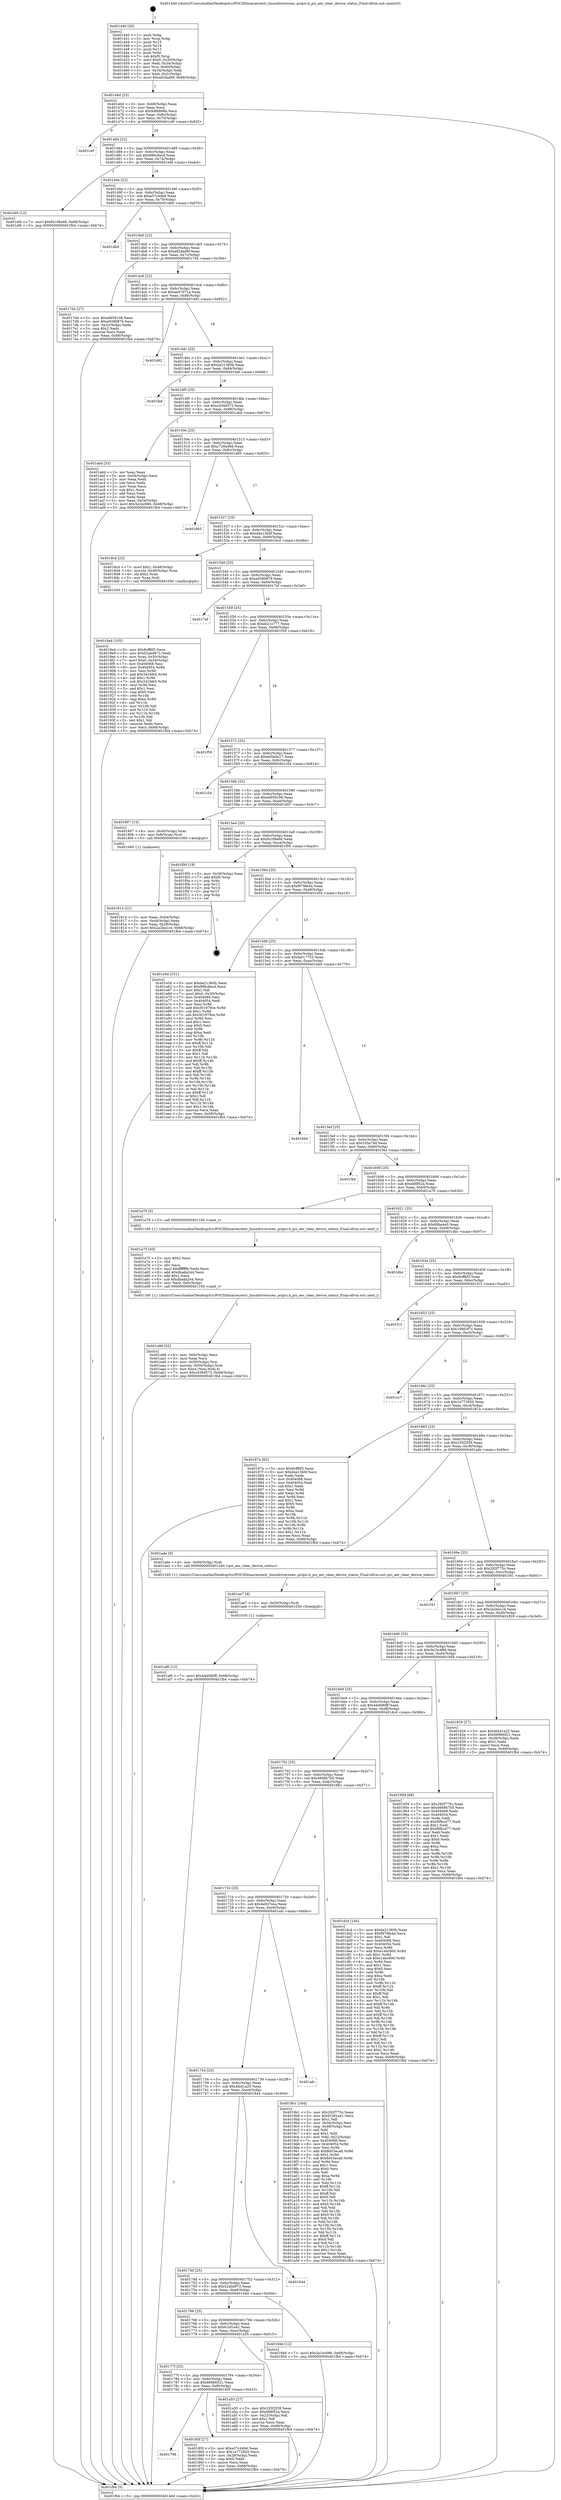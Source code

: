 digraph "0x401440" {
  label = "0x401440 (/mnt/c/Users/mathe/Desktop/tcc/POCII/binaries/extr_linuxdriversxen..pcipci.h_pci_aer_clear_device_status_Final-ollvm.out::main(0))"
  labelloc = "t"
  node[shape=record]

  Entry [label="",width=0.3,height=0.3,shape=circle,fillcolor=black,style=filled]
  "0x40146d" [label="{
     0x40146d [23]\l
     | [instrs]\l
     &nbsp;&nbsp;0x40146d \<+3\>: mov -0x68(%rbp),%eax\l
     &nbsp;&nbsp;0x401470 \<+2\>: mov %eax,%ecx\l
     &nbsp;&nbsp;0x401472 \<+6\>: sub $0x94f6806b,%ecx\l
     &nbsp;&nbsp;0x401478 \<+3\>: mov %eax,-0x6c(%rbp)\l
     &nbsp;&nbsp;0x40147b \<+3\>: mov %ecx,-0x70(%rbp)\l
     &nbsp;&nbsp;0x40147e \<+6\>: je 0000000000401c6f \<main+0x82f\>\l
  }"]
  "0x401c6f" [label="{
     0x401c6f\l
  }", style=dashed]
  "0x401484" [label="{
     0x401484 [22]\l
     | [instrs]\l
     &nbsp;&nbsp;0x401484 \<+5\>: jmp 0000000000401489 \<main+0x49\>\l
     &nbsp;&nbsp;0x401489 \<+3\>: mov -0x6c(%rbp),%eax\l
     &nbsp;&nbsp;0x40148c \<+5\>: sub $0x996c8ecd,%eax\l
     &nbsp;&nbsp;0x401491 \<+3\>: mov %eax,-0x74(%rbp)\l
     &nbsp;&nbsp;0x401494 \<+6\>: je 0000000000401ef4 \<main+0xab4\>\l
  }"]
  Exit [label="",width=0.3,height=0.3,shape=circle,fillcolor=black,style=filled,peripheries=2]
  "0x401ef4" [label="{
     0x401ef4 [12]\l
     | [instrs]\l
     &nbsp;&nbsp;0x401ef4 \<+7\>: movl $0xf4108e68,-0x68(%rbp)\l
     &nbsp;&nbsp;0x401efb \<+5\>: jmp 0000000000401fb4 \<main+0xb74\>\l
  }"]
  "0x40149a" [label="{
     0x40149a [22]\l
     | [instrs]\l
     &nbsp;&nbsp;0x40149a \<+5\>: jmp 000000000040149f \<main+0x5f\>\l
     &nbsp;&nbsp;0x40149f \<+3\>: mov -0x6c(%rbp),%eax\l
     &nbsp;&nbsp;0x4014a2 \<+5\>: sub $0xa57c44b6,%eax\l
     &nbsp;&nbsp;0x4014a7 \<+3\>: mov %eax,-0x78(%rbp)\l
     &nbsp;&nbsp;0x4014aa \<+6\>: je 0000000000401db0 \<main+0x970\>\l
  }"]
  "0x401af0" [label="{
     0x401af0 [12]\l
     | [instrs]\l
     &nbsp;&nbsp;0x401af0 \<+7\>: movl $0x44d080ff,-0x68(%rbp)\l
     &nbsp;&nbsp;0x401af7 \<+5\>: jmp 0000000000401fb4 \<main+0xb74\>\l
  }"]
  "0x401db0" [label="{
     0x401db0\l
  }", style=dashed]
  "0x4014b0" [label="{
     0x4014b0 [22]\l
     | [instrs]\l
     &nbsp;&nbsp;0x4014b0 \<+5\>: jmp 00000000004014b5 \<main+0x75\>\l
     &nbsp;&nbsp;0x4014b5 \<+3\>: mov -0x6c(%rbp),%eax\l
     &nbsp;&nbsp;0x4014b8 \<+5\>: sub $0xa82dad6f,%eax\l
     &nbsp;&nbsp;0x4014bd \<+3\>: mov %eax,-0x7c(%rbp)\l
     &nbsp;&nbsp;0x4014c0 \<+6\>: je 00000000004017d4 \<main+0x394\>\l
  }"]
  "0x401ae7" [label="{
     0x401ae7 [9]\l
     | [instrs]\l
     &nbsp;&nbsp;0x401ae7 \<+4\>: mov -0x50(%rbp),%rdi\l
     &nbsp;&nbsp;0x401aeb \<+5\>: call 0000000000401030 \<free@plt\>\l
     | [calls]\l
     &nbsp;&nbsp;0x401030 \{1\} (unknown)\l
  }"]
  "0x4017d4" [label="{
     0x4017d4 [27]\l
     | [instrs]\l
     &nbsp;&nbsp;0x4017d4 \<+5\>: mov $0xefd59108,%eax\l
     &nbsp;&nbsp;0x4017d9 \<+5\>: mov $0xe0390879,%ecx\l
     &nbsp;&nbsp;0x4017de \<+3\>: mov -0x2c(%rbp),%edx\l
     &nbsp;&nbsp;0x4017e1 \<+3\>: cmp $0x2,%edx\l
     &nbsp;&nbsp;0x4017e4 \<+3\>: cmovne %ecx,%eax\l
     &nbsp;&nbsp;0x4017e7 \<+3\>: mov %eax,-0x68(%rbp)\l
     &nbsp;&nbsp;0x4017ea \<+5\>: jmp 0000000000401fb4 \<main+0xb74\>\l
  }"]
  "0x4014c6" [label="{
     0x4014c6 [22]\l
     | [instrs]\l
     &nbsp;&nbsp;0x4014c6 \<+5\>: jmp 00000000004014cb \<main+0x8b\>\l
     &nbsp;&nbsp;0x4014cb \<+3\>: mov -0x6c(%rbp),%eax\l
     &nbsp;&nbsp;0x4014ce \<+5\>: sub $0xae47d71a,%eax\l
     &nbsp;&nbsp;0x4014d3 \<+3\>: mov %eax,-0x80(%rbp)\l
     &nbsp;&nbsp;0x4014d6 \<+6\>: je 0000000000401d92 \<main+0x952\>\l
  }"]
  "0x401fb4" [label="{
     0x401fb4 [5]\l
     | [instrs]\l
     &nbsp;&nbsp;0x401fb4 \<+5\>: jmp 000000000040146d \<main+0x2d\>\l
  }"]
  "0x401440" [label="{
     0x401440 [45]\l
     | [instrs]\l
     &nbsp;&nbsp;0x401440 \<+1\>: push %rbp\l
     &nbsp;&nbsp;0x401441 \<+3\>: mov %rsp,%rbp\l
     &nbsp;&nbsp;0x401444 \<+2\>: push %r15\l
     &nbsp;&nbsp;0x401446 \<+2\>: push %r14\l
     &nbsp;&nbsp;0x401448 \<+2\>: push %r12\l
     &nbsp;&nbsp;0x40144a \<+1\>: push %rbx\l
     &nbsp;&nbsp;0x40144b \<+7\>: sub $0xf0,%rsp\l
     &nbsp;&nbsp;0x401452 \<+7\>: movl $0x0,-0x30(%rbp)\l
     &nbsp;&nbsp;0x401459 \<+3\>: mov %edi,-0x34(%rbp)\l
     &nbsp;&nbsp;0x40145c \<+4\>: mov %rsi,-0x40(%rbp)\l
     &nbsp;&nbsp;0x401460 \<+3\>: mov -0x34(%rbp),%edi\l
     &nbsp;&nbsp;0x401463 \<+3\>: mov %edi,-0x2c(%rbp)\l
     &nbsp;&nbsp;0x401466 \<+7\>: movl $0xa82dad6f,-0x68(%rbp)\l
  }"]
  "0x401a9d" [label="{
     0x401a9d [32]\l
     | [instrs]\l
     &nbsp;&nbsp;0x401a9d \<+6\>: mov -0xfc(%rbp),%ecx\l
     &nbsp;&nbsp;0x401aa3 \<+3\>: imul %eax,%ecx\l
     &nbsp;&nbsp;0x401aa6 \<+4\>: mov -0x50(%rbp),%rsi\l
     &nbsp;&nbsp;0x401aaa \<+4\>: movslq -0x54(%rbp),%rdi\l
     &nbsp;&nbsp;0x401aae \<+3\>: mov %ecx,(%rsi,%rdi,4)\l
     &nbsp;&nbsp;0x401ab1 \<+7\>: movl $0xc439d573,-0x68(%rbp)\l
     &nbsp;&nbsp;0x401ab8 \<+5\>: jmp 0000000000401fb4 \<main+0xb74\>\l
  }"]
  "0x401d92" [label="{
     0x401d92\l
  }", style=dashed]
  "0x4014dc" [label="{
     0x4014dc [25]\l
     | [instrs]\l
     &nbsp;&nbsp;0x4014dc \<+5\>: jmp 00000000004014e1 \<main+0xa1\>\l
     &nbsp;&nbsp;0x4014e1 \<+3\>: mov -0x6c(%rbp),%eax\l
     &nbsp;&nbsp;0x4014e4 \<+5\>: sub $0xbe21360b,%eax\l
     &nbsp;&nbsp;0x4014e9 \<+6\>: mov %eax,-0x84(%rbp)\l
     &nbsp;&nbsp;0x4014ef \<+6\>: je 0000000000401fa6 \<main+0xb66\>\l
  }"]
  "0x401a75" [label="{
     0x401a75 [40]\l
     | [instrs]\l
     &nbsp;&nbsp;0x401a75 \<+5\>: mov $0x2,%ecx\l
     &nbsp;&nbsp;0x401a7a \<+1\>: cltd\l
     &nbsp;&nbsp;0x401a7b \<+2\>: idiv %ecx\l
     &nbsp;&nbsp;0x401a7d \<+6\>: imul $0xfffffffe,%edx,%ecx\l
     &nbsp;&nbsp;0x401a83 \<+6\>: add $0xdbada244,%ecx\l
     &nbsp;&nbsp;0x401a89 \<+3\>: add $0x1,%ecx\l
     &nbsp;&nbsp;0x401a8c \<+6\>: sub $0xdbada244,%ecx\l
     &nbsp;&nbsp;0x401a92 \<+6\>: mov %ecx,-0xfc(%rbp)\l
     &nbsp;&nbsp;0x401a98 \<+5\>: call 0000000000401160 \<next_i\>\l
     | [calls]\l
     &nbsp;&nbsp;0x401160 \{1\} (/mnt/c/Users/mathe/Desktop/tcc/POCII/binaries/extr_linuxdriversxen..pcipci.h_pci_aer_clear_device_status_Final-ollvm.out::next_i)\l
  }"]
  "0x401fa6" [label="{
     0x401fa6\l
  }", style=dashed]
  "0x4014f5" [label="{
     0x4014f5 [25]\l
     | [instrs]\l
     &nbsp;&nbsp;0x4014f5 \<+5\>: jmp 00000000004014fa \<main+0xba\>\l
     &nbsp;&nbsp;0x4014fa \<+3\>: mov -0x6c(%rbp),%eax\l
     &nbsp;&nbsp;0x4014fd \<+5\>: sub $0xc439d573,%eax\l
     &nbsp;&nbsp;0x401502 \<+6\>: mov %eax,-0x88(%rbp)\l
     &nbsp;&nbsp;0x401508 \<+6\>: je 0000000000401abd \<main+0x67d\>\l
  }"]
  "0x4018e4" [label="{
     0x4018e4 [105]\l
     | [instrs]\l
     &nbsp;&nbsp;0x4018e4 \<+5\>: mov $0x8cff6f3,%ecx\l
     &nbsp;&nbsp;0x4018e9 \<+5\>: mov $0x52abd972,%edx\l
     &nbsp;&nbsp;0x4018ee \<+4\>: mov %rax,-0x50(%rbp)\l
     &nbsp;&nbsp;0x4018f2 \<+7\>: movl $0x0,-0x54(%rbp)\l
     &nbsp;&nbsp;0x4018f9 \<+7\>: mov 0x404068,%esi\l
     &nbsp;&nbsp;0x401900 \<+8\>: mov 0x404054,%r8d\l
     &nbsp;&nbsp;0x401908 \<+3\>: mov %esi,%r9d\l
     &nbsp;&nbsp;0x40190b \<+7\>: add $0x3424fe5,%r9d\l
     &nbsp;&nbsp;0x401912 \<+4\>: sub $0x1,%r9d\l
     &nbsp;&nbsp;0x401916 \<+7\>: sub $0x3424fe5,%r9d\l
     &nbsp;&nbsp;0x40191d \<+4\>: imul %r9d,%esi\l
     &nbsp;&nbsp;0x401921 \<+3\>: and $0x1,%esi\l
     &nbsp;&nbsp;0x401924 \<+3\>: cmp $0x0,%esi\l
     &nbsp;&nbsp;0x401927 \<+4\>: sete %r10b\l
     &nbsp;&nbsp;0x40192b \<+4\>: cmp $0xa,%r8d\l
     &nbsp;&nbsp;0x40192f \<+4\>: setl %r11b\l
     &nbsp;&nbsp;0x401933 \<+3\>: mov %r10b,%bl\l
     &nbsp;&nbsp;0x401936 \<+3\>: and %r11b,%bl\l
     &nbsp;&nbsp;0x401939 \<+3\>: xor %r11b,%r10b\l
     &nbsp;&nbsp;0x40193c \<+3\>: or %r10b,%bl\l
     &nbsp;&nbsp;0x40193f \<+3\>: test $0x1,%bl\l
     &nbsp;&nbsp;0x401942 \<+3\>: cmovne %edx,%ecx\l
     &nbsp;&nbsp;0x401945 \<+3\>: mov %ecx,-0x68(%rbp)\l
     &nbsp;&nbsp;0x401948 \<+5\>: jmp 0000000000401fb4 \<main+0xb74\>\l
  }"]
  "0x401abd" [label="{
     0x401abd [33]\l
     | [instrs]\l
     &nbsp;&nbsp;0x401abd \<+2\>: xor %eax,%eax\l
     &nbsp;&nbsp;0x401abf \<+3\>: mov -0x54(%rbp),%ecx\l
     &nbsp;&nbsp;0x401ac2 \<+2\>: mov %eax,%edx\l
     &nbsp;&nbsp;0x401ac4 \<+2\>: sub %ecx,%edx\l
     &nbsp;&nbsp;0x401ac6 \<+2\>: mov %eax,%ecx\l
     &nbsp;&nbsp;0x401ac8 \<+3\>: sub $0x1,%ecx\l
     &nbsp;&nbsp;0x401acb \<+2\>: add %ecx,%edx\l
     &nbsp;&nbsp;0x401acd \<+2\>: sub %edx,%eax\l
     &nbsp;&nbsp;0x401acf \<+3\>: mov %eax,-0x54(%rbp)\l
     &nbsp;&nbsp;0x401ad2 \<+7\>: movl $0x3a1bc686,-0x68(%rbp)\l
     &nbsp;&nbsp;0x401ad9 \<+5\>: jmp 0000000000401fb4 \<main+0xb74\>\l
  }"]
  "0x40150e" [label="{
     0x40150e [25]\l
     | [instrs]\l
     &nbsp;&nbsp;0x40150e \<+5\>: jmp 0000000000401513 \<main+0xd3\>\l
     &nbsp;&nbsp;0x401513 \<+3\>: mov -0x6c(%rbp),%eax\l
     &nbsp;&nbsp;0x401516 \<+5\>: sub $0xc726e46d,%eax\l
     &nbsp;&nbsp;0x40151b \<+6\>: mov %eax,-0x8c(%rbp)\l
     &nbsp;&nbsp;0x401521 \<+6\>: je 0000000000401d65 \<main+0x925\>\l
  }"]
  "0x401798" [label="{
     0x401798\l
  }", style=dashed]
  "0x401d65" [label="{
     0x401d65\l
  }", style=dashed]
  "0x401527" [label="{
     0x401527 [25]\l
     | [instrs]\l
     &nbsp;&nbsp;0x401527 \<+5\>: jmp 000000000040152c \<main+0xec\>\l
     &nbsp;&nbsp;0x40152c \<+3\>: mov -0x6c(%rbp),%eax\l
     &nbsp;&nbsp;0x40152f \<+5\>: sub $0xd4a13b0f,%eax\l
     &nbsp;&nbsp;0x401534 \<+6\>: mov %eax,-0x90(%rbp)\l
     &nbsp;&nbsp;0x40153a \<+6\>: je 00000000004018cd \<main+0x48d\>\l
  }"]
  "0x40185f" [label="{
     0x40185f [27]\l
     | [instrs]\l
     &nbsp;&nbsp;0x40185f \<+5\>: mov $0xa57c44b6,%eax\l
     &nbsp;&nbsp;0x401864 \<+5\>: mov $0x1e772820,%ecx\l
     &nbsp;&nbsp;0x401869 \<+3\>: mov -0x28(%rbp),%edx\l
     &nbsp;&nbsp;0x40186c \<+3\>: cmp $0x0,%edx\l
     &nbsp;&nbsp;0x40186f \<+3\>: cmove %ecx,%eax\l
     &nbsp;&nbsp;0x401872 \<+3\>: mov %eax,-0x68(%rbp)\l
     &nbsp;&nbsp;0x401875 \<+5\>: jmp 0000000000401fb4 \<main+0xb74\>\l
  }"]
  "0x4018cd" [label="{
     0x4018cd [23]\l
     | [instrs]\l
     &nbsp;&nbsp;0x4018cd \<+7\>: movl $0x1,-0x48(%rbp)\l
     &nbsp;&nbsp;0x4018d4 \<+4\>: movslq -0x48(%rbp),%rax\l
     &nbsp;&nbsp;0x4018d8 \<+4\>: shl $0x2,%rax\l
     &nbsp;&nbsp;0x4018dc \<+3\>: mov %rax,%rdi\l
     &nbsp;&nbsp;0x4018df \<+5\>: call 0000000000401050 \<malloc@plt\>\l
     | [calls]\l
     &nbsp;&nbsp;0x401050 \{1\} (unknown)\l
  }"]
  "0x401540" [label="{
     0x401540 [25]\l
     | [instrs]\l
     &nbsp;&nbsp;0x401540 \<+5\>: jmp 0000000000401545 \<main+0x105\>\l
     &nbsp;&nbsp;0x401545 \<+3\>: mov -0x6c(%rbp),%eax\l
     &nbsp;&nbsp;0x401548 \<+5\>: sub $0xe0390879,%eax\l
     &nbsp;&nbsp;0x40154d \<+6\>: mov %eax,-0x94(%rbp)\l
     &nbsp;&nbsp;0x401553 \<+6\>: je 00000000004017ef \<main+0x3af\>\l
  }"]
  "0x40177f" [label="{
     0x40177f [25]\l
     | [instrs]\l
     &nbsp;&nbsp;0x40177f \<+5\>: jmp 0000000000401784 \<main+0x344\>\l
     &nbsp;&nbsp;0x401784 \<+3\>: mov -0x6c(%rbp),%eax\l
     &nbsp;&nbsp;0x401787 \<+5\>: sub $0x66966021,%eax\l
     &nbsp;&nbsp;0x40178c \<+6\>: mov %eax,-0xf0(%rbp)\l
     &nbsp;&nbsp;0x401792 \<+6\>: je 000000000040185f \<main+0x41f\>\l
  }"]
  "0x4017ef" [label="{
     0x4017ef\l
  }", style=dashed]
  "0x401559" [label="{
     0x401559 [25]\l
     | [instrs]\l
     &nbsp;&nbsp;0x401559 \<+5\>: jmp 000000000040155e \<main+0x11e\>\l
     &nbsp;&nbsp;0x40155e \<+3\>: mov -0x6c(%rbp),%eax\l
     &nbsp;&nbsp;0x401561 \<+5\>: sub $0xeb21c777,%eax\l
     &nbsp;&nbsp;0x401566 \<+6\>: mov %eax,-0x98(%rbp)\l
     &nbsp;&nbsp;0x40156c \<+6\>: je 0000000000401f59 \<main+0xb19\>\l
  }"]
  "0x401a55" [label="{
     0x401a55 [27]\l
     | [instrs]\l
     &nbsp;&nbsp;0x401a55 \<+5\>: mov $0x235f2f39,%eax\l
     &nbsp;&nbsp;0x401a5a \<+5\>: mov $0x488f52a,%ecx\l
     &nbsp;&nbsp;0x401a5f \<+3\>: mov -0x22(%rbp),%dl\l
     &nbsp;&nbsp;0x401a62 \<+3\>: test $0x1,%dl\l
     &nbsp;&nbsp;0x401a65 \<+3\>: cmovne %ecx,%eax\l
     &nbsp;&nbsp;0x401a68 \<+3\>: mov %eax,-0x68(%rbp)\l
     &nbsp;&nbsp;0x401a6b \<+5\>: jmp 0000000000401fb4 \<main+0xb74\>\l
  }"]
  "0x401f59" [label="{
     0x401f59\l
  }", style=dashed]
  "0x401572" [label="{
     0x401572 [25]\l
     | [instrs]\l
     &nbsp;&nbsp;0x401572 \<+5\>: jmp 0000000000401577 \<main+0x137\>\l
     &nbsp;&nbsp;0x401577 \<+3\>: mov -0x6c(%rbp),%eax\l
     &nbsp;&nbsp;0x40157a \<+5\>: sub $0xeb5b9a17,%eax\l
     &nbsp;&nbsp;0x40157f \<+6\>: mov %eax,-0x9c(%rbp)\l
     &nbsp;&nbsp;0x401585 \<+6\>: je 0000000000401c54 \<main+0x814\>\l
  }"]
  "0x401766" [label="{
     0x401766 [25]\l
     | [instrs]\l
     &nbsp;&nbsp;0x401766 \<+5\>: jmp 000000000040176b \<main+0x32b\>\l
     &nbsp;&nbsp;0x40176b \<+3\>: mov -0x6c(%rbp),%eax\l
     &nbsp;&nbsp;0x40176e \<+5\>: sub $0x61bf1a41,%eax\l
     &nbsp;&nbsp;0x401773 \<+6\>: mov %eax,-0xec(%rbp)\l
     &nbsp;&nbsp;0x401779 \<+6\>: je 0000000000401a55 \<main+0x615\>\l
  }"]
  "0x401c54" [label="{
     0x401c54\l
  }", style=dashed]
  "0x40158b" [label="{
     0x40158b [25]\l
     | [instrs]\l
     &nbsp;&nbsp;0x40158b \<+5\>: jmp 0000000000401590 \<main+0x150\>\l
     &nbsp;&nbsp;0x401590 \<+3\>: mov -0x6c(%rbp),%eax\l
     &nbsp;&nbsp;0x401593 \<+5\>: sub $0xefd59108,%eax\l
     &nbsp;&nbsp;0x401598 \<+6\>: mov %eax,-0xa0(%rbp)\l
     &nbsp;&nbsp;0x40159e \<+6\>: je 0000000000401807 \<main+0x3c7\>\l
  }"]
  "0x40194d" [label="{
     0x40194d [12]\l
     | [instrs]\l
     &nbsp;&nbsp;0x40194d \<+7\>: movl $0x3a1bc686,-0x68(%rbp)\l
     &nbsp;&nbsp;0x401954 \<+5\>: jmp 0000000000401fb4 \<main+0xb74\>\l
  }"]
  "0x401807" [label="{
     0x401807 [13]\l
     | [instrs]\l
     &nbsp;&nbsp;0x401807 \<+4\>: mov -0x40(%rbp),%rax\l
     &nbsp;&nbsp;0x40180b \<+4\>: mov 0x8(%rax),%rdi\l
     &nbsp;&nbsp;0x40180f \<+5\>: call 0000000000401060 \<atoi@plt\>\l
     | [calls]\l
     &nbsp;&nbsp;0x401060 \{1\} (unknown)\l
  }"]
  "0x4015a4" [label="{
     0x4015a4 [25]\l
     | [instrs]\l
     &nbsp;&nbsp;0x4015a4 \<+5\>: jmp 00000000004015a9 \<main+0x169\>\l
     &nbsp;&nbsp;0x4015a9 \<+3\>: mov -0x6c(%rbp),%eax\l
     &nbsp;&nbsp;0x4015ac \<+5\>: sub $0xf4108e68,%eax\l
     &nbsp;&nbsp;0x4015b1 \<+6\>: mov %eax,-0xa4(%rbp)\l
     &nbsp;&nbsp;0x4015b7 \<+6\>: je 0000000000401f00 \<main+0xac0\>\l
  }"]
  "0x401814" [label="{
     0x401814 [21]\l
     | [instrs]\l
     &nbsp;&nbsp;0x401814 \<+3\>: mov %eax,-0x44(%rbp)\l
     &nbsp;&nbsp;0x401817 \<+3\>: mov -0x44(%rbp),%eax\l
     &nbsp;&nbsp;0x40181a \<+3\>: mov %eax,-0x28(%rbp)\l
     &nbsp;&nbsp;0x40181d \<+7\>: movl $0x2a2ba1c4,-0x68(%rbp)\l
     &nbsp;&nbsp;0x401824 \<+5\>: jmp 0000000000401fb4 \<main+0xb74\>\l
  }"]
  "0x40174d" [label="{
     0x40174d [25]\l
     | [instrs]\l
     &nbsp;&nbsp;0x40174d \<+5\>: jmp 0000000000401752 \<main+0x312\>\l
     &nbsp;&nbsp;0x401752 \<+3\>: mov -0x6c(%rbp),%eax\l
     &nbsp;&nbsp;0x401755 \<+5\>: sub $0x52abd972,%eax\l
     &nbsp;&nbsp;0x40175a \<+6\>: mov %eax,-0xe8(%rbp)\l
     &nbsp;&nbsp;0x401760 \<+6\>: je 000000000040194d \<main+0x50d\>\l
  }"]
  "0x401f00" [label="{
     0x401f00 [19]\l
     | [instrs]\l
     &nbsp;&nbsp;0x401f00 \<+3\>: mov -0x30(%rbp),%eax\l
     &nbsp;&nbsp;0x401f03 \<+7\>: add $0xf0,%rsp\l
     &nbsp;&nbsp;0x401f0a \<+1\>: pop %rbx\l
     &nbsp;&nbsp;0x401f0b \<+2\>: pop %r12\l
     &nbsp;&nbsp;0x401f0d \<+2\>: pop %r14\l
     &nbsp;&nbsp;0x401f0f \<+2\>: pop %r15\l
     &nbsp;&nbsp;0x401f11 \<+1\>: pop %rbp\l
     &nbsp;&nbsp;0x401f12 \<+1\>: ret\l
  }"]
  "0x4015bd" [label="{
     0x4015bd [25]\l
     | [instrs]\l
     &nbsp;&nbsp;0x4015bd \<+5\>: jmp 00000000004015c2 \<main+0x182\>\l
     &nbsp;&nbsp;0x4015c2 \<+3\>: mov -0x6c(%rbp),%eax\l
     &nbsp;&nbsp;0x4015c5 \<+5\>: sub $0xf978fe4d,%eax\l
     &nbsp;&nbsp;0x4015ca \<+6\>: mov %eax,-0xa8(%rbp)\l
     &nbsp;&nbsp;0x4015d0 \<+6\>: je 0000000000401e5d \<main+0xa1d\>\l
  }"]
  "0x401844" [label="{
     0x401844\l
  }", style=dashed]
  "0x401e5d" [label="{
     0x401e5d [151]\l
     | [instrs]\l
     &nbsp;&nbsp;0x401e5d \<+5\>: mov $0xbe21360b,%eax\l
     &nbsp;&nbsp;0x401e62 \<+5\>: mov $0x996c8ecd,%ecx\l
     &nbsp;&nbsp;0x401e67 \<+2\>: mov $0x1,%dl\l
     &nbsp;&nbsp;0x401e69 \<+7\>: movl $0x0,-0x30(%rbp)\l
     &nbsp;&nbsp;0x401e70 \<+7\>: mov 0x404068,%esi\l
     &nbsp;&nbsp;0x401e77 \<+7\>: mov 0x404054,%edi\l
     &nbsp;&nbsp;0x401e7e \<+3\>: mov %esi,%r8d\l
     &nbsp;&nbsp;0x401e81 \<+7\>: add $0x301979ce,%r8d\l
     &nbsp;&nbsp;0x401e88 \<+4\>: sub $0x1,%r8d\l
     &nbsp;&nbsp;0x401e8c \<+7\>: sub $0x301979ce,%r8d\l
     &nbsp;&nbsp;0x401e93 \<+4\>: imul %r8d,%esi\l
     &nbsp;&nbsp;0x401e97 \<+3\>: and $0x1,%esi\l
     &nbsp;&nbsp;0x401e9a \<+3\>: cmp $0x0,%esi\l
     &nbsp;&nbsp;0x401e9d \<+4\>: sete %r9b\l
     &nbsp;&nbsp;0x401ea1 \<+3\>: cmp $0xa,%edi\l
     &nbsp;&nbsp;0x401ea4 \<+4\>: setl %r10b\l
     &nbsp;&nbsp;0x401ea8 \<+3\>: mov %r9b,%r11b\l
     &nbsp;&nbsp;0x401eab \<+4\>: xor $0xff,%r11b\l
     &nbsp;&nbsp;0x401eaf \<+3\>: mov %r10b,%bl\l
     &nbsp;&nbsp;0x401eb2 \<+3\>: xor $0xff,%bl\l
     &nbsp;&nbsp;0x401eb5 \<+3\>: xor $0x1,%dl\l
     &nbsp;&nbsp;0x401eb8 \<+3\>: mov %r11b,%r14b\l
     &nbsp;&nbsp;0x401ebb \<+4\>: and $0xff,%r14b\l
     &nbsp;&nbsp;0x401ebf \<+3\>: and %dl,%r9b\l
     &nbsp;&nbsp;0x401ec2 \<+3\>: mov %bl,%r15b\l
     &nbsp;&nbsp;0x401ec5 \<+4\>: and $0xff,%r15b\l
     &nbsp;&nbsp;0x401ec9 \<+3\>: and %dl,%r10b\l
     &nbsp;&nbsp;0x401ecc \<+3\>: or %r9b,%r14b\l
     &nbsp;&nbsp;0x401ecf \<+3\>: or %r10b,%r15b\l
     &nbsp;&nbsp;0x401ed2 \<+3\>: xor %r15b,%r14b\l
     &nbsp;&nbsp;0x401ed5 \<+3\>: or %bl,%r11b\l
     &nbsp;&nbsp;0x401ed8 \<+4\>: xor $0xff,%r11b\l
     &nbsp;&nbsp;0x401edc \<+3\>: or $0x1,%dl\l
     &nbsp;&nbsp;0x401edf \<+3\>: and %dl,%r11b\l
     &nbsp;&nbsp;0x401ee2 \<+3\>: or %r11b,%r14b\l
     &nbsp;&nbsp;0x401ee5 \<+4\>: test $0x1,%r14b\l
     &nbsp;&nbsp;0x401ee9 \<+3\>: cmovne %ecx,%eax\l
     &nbsp;&nbsp;0x401eec \<+3\>: mov %eax,-0x68(%rbp)\l
     &nbsp;&nbsp;0x401eef \<+5\>: jmp 0000000000401fb4 \<main+0xb74\>\l
  }"]
  "0x4015d6" [label="{
     0x4015d6 [25]\l
     | [instrs]\l
     &nbsp;&nbsp;0x4015d6 \<+5\>: jmp 00000000004015db \<main+0x19b\>\l
     &nbsp;&nbsp;0x4015db \<+3\>: mov -0x6c(%rbp),%eax\l
     &nbsp;&nbsp;0x4015de \<+5\>: sub $0xfa017753,%eax\l
     &nbsp;&nbsp;0x4015e3 \<+6\>: mov %eax,-0xac(%rbp)\l
     &nbsp;&nbsp;0x4015e9 \<+6\>: je 0000000000401bb0 \<main+0x770\>\l
  }"]
  "0x401734" [label="{
     0x401734 [25]\l
     | [instrs]\l
     &nbsp;&nbsp;0x401734 \<+5\>: jmp 0000000000401739 \<main+0x2f9\>\l
     &nbsp;&nbsp;0x401739 \<+3\>: mov -0x6c(%rbp),%eax\l
     &nbsp;&nbsp;0x40173c \<+5\>: sub $0x4fa41a25,%eax\l
     &nbsp;&nbsp;0x401741 \<+6\>: mov %eax,-0xe4(%rbp)\l
     &nbsp;&nbsp;0x401747 \<+6\>: je 0000000000401844 \<main+0x404\>\l
  }"]
  "0x401bb0" [label="{
     0x401bb0\l
  }", style=dashed]
  "0x4015ef" [label="{
     0x4015ef [25]\l
     | [instrs]\l
     &nbsp;&nbsp;0x4015ef \<+5\>: jmp 00000000004015f4 \<main+0x1b4\>\l
     &nbsp;&nbsp;0x4015f4 \<+3\>: mov -0x6c(%rbp),%eax\l
     &nbsp;&nbsp;0x4015f7 \<+5\>: sub $0x335a79d,%eax\l
     &nbsp;&nbsp;0x4015fc \<+6\>: mov %eax,-0xb0(%rbp)\l
     &nbsp;&nbsp;0x401602 \<+6\>: je 0000000000401f4d \<main+0xb0d\>\l
  }"]
  "0x401afc" [label="{
     0x401afc\l
  }", style=dashed]
  "0x401f4d" [label="{
     0x401f4d\l
  }", style=dashed]
  "0x401608" [label="{
     0x401608 [25]\l
     | [instrs]\l
     &nbsp;&nbsp;0x401608 \<+5\>: jmp 000000000040160d \<main+0x1cd\>\l
     &nbsp;&nbsp;0x40160d \<+3\>: mov -0x6c(%rbp),%eax\l
     &nbsp;&nbsp;0x401610 \<+5\>: sub $0x488f52a,%eax\l
     &nbsp;&nbsp;0x401615 \<+6\>: mov %eax,-0xb4(%rbp)\l
     &nbsp;&nbsp;0x40161b \<+6\>: je 0000000000401a70 \<main+0x630\>\l
  }"]
  "0x40171b" [label="{
     0x40171b [25]\l
     | [instrs]\l
     &nbsp;&nbsp;0x40171b \<+5\>: jmp 0000000000401720 \<main+0x2e0\>\l
     &nbsp;&nbsp;0x401720 \<+3\>: mov -0x6c(%rbp),%eax\l
     &nbsp;&nbsp;0x401723 \<+5\>: sub $0x4e937eca,%eax\l
     &nbsp;&nbsp;0x401728 \<+6\>: mov %eax,-0xe0(%rbp)\l
     &nbsp;&nbsp;0x40172e \<+6\>: je 0000000000401afc \<main+0x6bc\>\l
  }"]
  "0x401a70" [label="{
     0x401a70 [5]\l
     | [instrs]\l
     &nbsp;&nbsp;0x401a70 \<+5\>: call 0000000000401160 \<next_i\>\l
     | [calls]\l
     &nbsp;&nbsp;0x401160 \{1\} (/mnt/c/Users/mathe/Desktop/tcc/POCII/binaries/extr_linuxdriversxen..pcipci.h_pci_aer_clear_device_status_Final-ollvm.out::next_i)\l
  }"]
  "0x401621" [label="{
     0x401621 [25]\l
     | [instrs]\l
     &nbsp;&nbsp;0x401621 \<+5\>: jmp 0000000000401626 \<main+0x1e6\>\l
     &nbsp;&nbsp;0x401626 \<+3\>: mov -0x6c(%rbp),%eax\l
     &nbsp;&nbsp;0x401629 \<+5\>: sub $0x69ba4e0,%eax\l
     &nbsp;&nbsp;0x40162e \<+6\>: mov %eax,-0xb8(%rbp)\l
     &nbsp;&nbsp;0x401634 \<+6\>: je 0000000000401dbc \<main+0x97c\>\l
  }"]
  "0x4019b1" [label="{
     0x4019b1 [164]\l
     | [instrs]\l
     &nbsp;&nbsp;0x4019b1 \<+5\>: mov $0x292f775c,%eax\l
     &nbsp;&nbsp;0x4019b6 \<+5\>: mov $0x61bf1a41,%ecx\l
     &nbsp;&nbsp;0x4019bb \<+2\>: mov $0x1,%dl\l
     &nbsp;&nbsp;0x4019bd \<+3\>: mov -0x54(%rbp),%esi\l
     &nbsp;&nbsp;0x4019c0 \<+3\>: cmp -0x48(%rbp),%esi\l
     &nbsp;&nbsp;0x4019c3 \<+4\>: setl %dil\l
     &nbsp;&nbsp;0x4019c7 \<+4\>: and $0x1,%dil\l
     &nbsp;&nbsp;0x4019cb \<+4\>: mov %dil,-0x22(%rbp)\l
     &nbsp;&nbsp;0x4019cf \<+7\>: mov 0x404068,%esi\l
     &nbsp;&nbsp;0x4019d6 \<+8\>: mov 0x404054,%r8d\l
     &nbsp;&nbsp;0x4019de \<+3\>: mov %esi,%r9d\l
     &nbsp;&nbsp;0x4019e1 \<+7\>: add $0x8d53eca6,%r9d\l
     &nbsp;&nbsp;0x4019e8 \<+4\>: sub $0x1,%r9d\l
     &nbsp;&nbsp;0x4019ec \<+7\>: sub $0x8d53eca6,%r9d\l
     &nbsp;&nbsp;0x4019f3 \<+4\>: imul %r9d,%esi\l
     &nbsp;&nbsp;0x4019f7 \<+3\>: and $0x1,%esi\l
     &nbsp;&nbsp;0x4019fa \<+3\>: cmp $0x0,%esi\l
     &nbsp;&nbsp;0x4019fd \<+4\>: sete %dil\l
     &nbsp;&nbsp;0x401a01 \<+4\>: cmp $0xa,%r8d\l
     &nbsp;&nbsp;0x401a05 \<+4\>: setl %r10b\l
     &nbsp;&nbsp;0x401a09 \<+3\>: mov %dil,%r11b\l
     &nbsp;&nbsp;0x401a0c \<+4\>: xor $0xff,%r11b\l
     &nbsp;&nbsp;0x401a10 \<+3\>: mov %r10b,%bl\l
     &nbsp;&nbsp;0x401a13 \<+3\>: xor $0xff,%bl\l
     &nbsp;&nbsp;0x401a16 \<+3\>: xor $0x0,%dl\l
     &nbsp;&nbsp;0x401a19 \<+3\>: mov %r11b,%r14b\l
     &nbsp;&nbsp;0x401a1c \<+4\>: and $0x0,%r14b\l
     &nbsp;&nbsp;0x401a20 \<+3\>: and %dl,%dil\l
     &nbsp;&nbsp;0x401a23 \<+3\>: mov %bl,%r15b\l
     &nbsp;&nbsp;0x401a26 \<+4\>: and $0x0,%r15b\l
     &nbsp;&nbsp;0x401a2a \<+3\>: and %dl,%r10b\l
     &nbsp;&nbsp;0x401a2d \<+3\>: or %dil,%r14b\l
     &nbsp;&nbsp;0x401a30 \<+3\>: or %r10b,%r15b\l
     &nbsp;&nbsp;0x401a33 \<+3\>: xor %r15b,%r14b\l
     &nbsp;&nbsp;0x401a36 \<+3\>: or %bl,%r11b\l
     &nbsp;&nbsp;0x401a39 \<+4\>: xor $0xff,%r11b\l
     &nbsp;&nbsp;0x401a3d \<+3\>: or $0x0,%dl\l
     &nbsp;&nbsp;0x401a40 \<+3\>: and %dl,%r11b\l
     &nbsp;&nbsp;0x401a43 \<+3\>: or %r11b,%r14b\l
     &nbsp;&nbsp;0x401a46 \<+4\>: test $0x1,%r14b\l
     &nbsp;&nbsp;0x401a4a \<+3\>: cmovne %ecx,%eax\l
     &nbsp;&nbsp;0x401a4d \<+3\>: mov %eax,-0x68(%rbp)\l
     &nbsp;&nbsp;0x401a50 \<+5\>: jmp 0000000000401fb4 \<main+0xb74\>\l
  }"]
  "0x401dbc" [label="{
     0x401dbc\l
  }", style=dashed]
  "0x40163a" [label="{
     0x40163a [25]\l
     | [instrs]\l
     &nbsp;&nbsp;0x40163a \<+5\>: jmp 000000000040163f \<main+0x1ff\>\l
     &nbsp;&nbsp;0x40163f \<+3\>: mov -0x6c(%rbp),%eax\l
     &nbsp;&nbsp;0x401642 \<+5\>: sub $0x8cff6f3,%eax\l
     &nbsp;&nbsp;0x401647 \<+6\>: mov %eax,-0xbc(%rbp)\l
     &nbsp;&nbsp;0x40164d \<+6\>: je 0000000000401f13 \<main+0xad3\>\l
  }"]
  "0x401702" [label="{
     0x401702 [25]\l
     | [instrs]\l
     &nbsp;&nbsp;0x401702 \<+5\>: jmp 0000000000401707 \<main+0x2c7\>\l
     &nbsp;&nbsp;0x401707 \<+3\>: mov -0x6c(%rbp),%eax\l
     &nbsp;&nbsp;0x40170a \<+5\>: sub $0x4668b7b5,%eax\l
     &nbsp;&nbsp;0x40170f \<+6\>: mov %eax,-0xdc(%rbp)\l
     &nbsp;&nbsp;0x401715 \<+6\>: je 00000000004019b1 \<main+0x571\>\l
  }"]
  "0x401f13" [label="{
     0x401f13\l
  }", style=dashed]
  "0x401653" [label="{
     0x401653 [25]\l
     | [instrs]\l
     &nbsp;&nbsp;0x401653 \<+5\>: jmp 0000000000401658 \<main+0x218\>\l
     &nbsp;&nbsp;0x401658 \<+3\>: mov -0x6c(%rbp),%eax\l
     &nbsp;&nbsp;0x40165b \<+5\>: sub $0x19d03f7c,%eax\l
     &nbsp;&nbsp;0x401660 \<+6\>: mov %eax,-0xc0(%rbp)\l
     &nbsp;&nbsp;0x401666 \<+6\>: je 0000000000401cc7 \<main+0x887\>\l
  }"]
  "0x401dcd" [label="{
     0x401dcd [144]\l
     | [instrs]\l
     &nbsp;&nbsp;0x401dcd \<+5\>: mov $0xbe21360b,%eax\l
     &nbsp;&nbsp;0x401dd2 \<+5\>: mov $0xf978fe4d,%ecx\l
     &nbsp;&nbsp;0x401dd7 \<+2\>: mov $0x1,%dl\l
     &nbsp;&nbsp;0x401dd9 \<+7\>: mov 0x404068,%esi\l
     &nbsp;&nbsp;0x401de0 \<+7\>: mov 0x404054,%edi\l
     &nbsp;&nbsp;0x401de7 \<+3\>: mov %esi,%r8d\l
     &nbsp;&nbsp;0x401dea \<+7\>: add $0xe1ebc800,%r8d\l
     &nbsp;&nbsp;0x401df1 \<+4\>: sub $0x1,%r8d\l
     &nbsp;&nbsp;0x401df5 \<+7\>: sub $0xe1ebc800,%r8d\l
     &nbsp;&nbsp;0x401dfc \<+4\>: imul %r8d,%esi\l
     &nbsp;&nbsp;0x401e00 \<+3\>: and $0x1,%esi\l
     &nbsp;&nbsp;0x401e03 \<+3\>: cmp $0x0,%esi\l
     &nbsp;&nbsp;0x401e06 \<+4\>: sete %r9b\l
     &nbsp;&nbsp;0x401e0a \<+3\>: cmp $0xa,%edi\l
     &nbsp;&nbsp;0x401e0d \<+4\>: setl %r10b\l
     &nbsp;&nbsp;0x401e11 \<+3\>: mov %r9b,%r11b\l
     &nbsp;&nbsp;0x401e14 \<+4\>: xor $0xff,%r11b\l
     &nbsp;&nbsp;0x401e18 \<+3\>: mov %r10b,%bl\l
     &nbsp;&nbsp;0x401e1b \<+3\>: xor $0xff,%bl\l
     &nbsp;&nbsp;0x401e1e \<+3\>: xor $0x1,%dl\l
     &nbsp;&nbsp;0x401e21 \<+3\>: mov %r11b,%r14b\l
     &nbsp;&nbsp;0x401e24 \<+4\>: and $0xff,%r14b\l
     &nbsp;&nbsp;0x401e28 \<+3\>: and %dl,%r9b\l
     &nbsp;&nbsp;0x401e2b \<+3\>: mov %bl,%r15b\l
     &nbsp;&nbsp;0x401e2e \<+4\>: and $0xff,%r15b\l
     &nbsp;&nbsp;0x401e32 \<+3\>: and %dl,%r10b\l
     &nbsp;&nbsp;0x401e35 \<+3\>: or %r9b,%r14b\l
     &nbsp;&nbsp;0x401e38 \<+3\>: or %r10b,%r15b\l
     &nbsp;&nbsp;0x401e3b \<+3\>: xor %r15b,%r14b\l
     &nbsp;&nbsp;0x401e3e \<+3\>: or %bl,%r11b\l
     &nbsp;&nbsp;0x401e41 \<+4\>: xor $0xff,%r11b\l
     &nbsp;&nbsp;0x401e45 \<+3\>: or $0x1,%dl\l
     &nbsp;&nbsp;0x401e48 \<+3\>: and %dl,%r11b\l
     &nbsp;&nbsp;0x401e4b \<+3\>: or %r11b,%r14b\l
     &nbsp;&nbsp;0x401e4e \<+4\>: test $0x1,%r14b\l
     &nbsp;&nbsp;0x401e52 \<+3\>: cmovne %ecx,%eax\l
     &nbsp;&nbsp;0x401e55 \<+3\>: mov %eax,-0x68(%rbp)\l
     &nbsp;&nbsp;0x401e58 \<+5\>: jmp 0000000000401fb4 \<main+0xb74\>\l
  }"]
  "0x401cc7" [label="{
     0x401cc7\l
  }", style=dashed]
  "0x40166c" [label="{
     0x40166c [25]\l
     | [instrs]\l
     &nbsp;&nbsp;0x40166c \<+5\>: jmp 0000000000401671 \<main+0x231\>\l
     &nbsp;&nbsp;0x401671 \<+3\>: mov -0x6c(%rbp),%eax\l
     &nbsp;&nbsp;0x401674 \<+5\>: sub $0x1e772820,%eax\l
     &nbsp;&nbsp;0x401679 \<+6\>: mov %eax,-0xc4(%rbp)\l
     &nbsp;&nbsp;0x40167f \<+6\>: je 000000000040187a \<main+0x43a\>\l
  }"]
  "0x4016e9" [label="{
     0x4016e9 [25]\l
     | [instrs]\l
     &nbsp;&nbsp;0x4016e9 \<+5\>: jmp 00000000004016ee \<main+0x2ae\>\l
     &nbsp;&nbsp;0x4016ee \<+3\>: mov -0x6c(%rbp),%eax\l
     &nbsp;&nbsp;0x4016f1 \<+5\>: sub $0x44d080ff,%eax\l
     &nbsp;&nbsp;0x4016f6 \<+6\>: mov %eax,-0xd8(%rbp)\l
     &nbsp;&nbsp;0x4016fc \<+6\>: je 0000000000401dcd \<main+0x98d\>\l
  }"]
  "0x40187a" [label="{
     0x40187a [83]\l
     | [instrs]\l
     &nbsp;&nbsp;0x40187a \<+5\>: mov $0x8cff6f3,%eax\l
     &nbsp;&nbsp;0x40187f \<+5\>: mov $0xd4a13b0f,%ecx\l
     &nbsp;&nbsp;0x401884 \<+2\>: xor %edx,%edx\l
     &nbsp;&nbsp;0x401886 \<+7\>: mov 0x404068,%esi\l
     &nbsp;&nbsp;0x40188d \<+7\>: mov 0x404054,%edi\l
     &nbsp;&nbsp;0x401894 \<+3\>: sub $0x1,%edx\l
     &nbsp;&nbsp;0x401897 \<+3\>: mov %esi,%r8d\l
     &nbsp;&nbsp;0x40189a \<+3\>: add %edx,%r8d\l
     &nbsp;&nbsp;0x40189d \<+4\>: imul %r8d,%esi\l
     &nbsp;&nbsp;0x4018a1 \<+3\>: and $0x1,%esi\l
     &nbsp;&nbsp;0x4018a4 \<+3\>: cmp $0x0,%esi\l
     &nbsp;&nbsp;0x4018a7 \<+4\>: sete %r9b\l
     &nbsp;&nbsp;0x4018ab \<+3\>: cmp $0xa,%edi\l
     &nbsp;&nbsp;0x4018ae \<+4\>: setl %r10b\l
     &nbsp;&nbsp;0x4018b2 \<+3\>: mov %r9b,%r11b\l
     &nbsp;&nbsp;0x4018b5 \<+3\>: and %r10b,%r11b\l
     &nbsp;&nbsp;0x4018b8 \<+3\>: xor %r10b,%r9b\l
     &nbsp;&nbsp;0x4018bb \<+3\>: or %r9b,%r11b\l
     &nbsp;&nbsp;0x4018be \<+4\>: test $0x1,%r11b\l
     &nbsp;&nbsp;0x4018c2 \<+3\>: cmovne %ecx,%eax\l
     &nbsp;&nbsp;0x4018c5 \<+3\>: mov %eax,-0x68(%rbp)\l
     &nbsp;&nbsp;0x4018c8 \<+5\>: jmp 0000000000401fb4 \<main+0xb74\>\l
  }"]
  "0x401685" [label="{
     0x401685 [25]\l
     | [instrs]\l
     &nbsp;&nbsp;0x401685 \<+5\>: jmp 000000000040168a \<main+0x24a\>\l
     &nbsp;&nbsp;0x40168a \<+3\>: mov -0x6c(%rbp),%eax\l
     &nbsp;&nbsp;0x40168d \<+5\>: sub $0x235f2f39,%eax\l
     &nbsp;&nbsp;0x401692 \<+6\>: mov %eax,-0xc8(%rbp)\l
     &nbsp;&nbsp;0x401698 \<+6\>: je 0000000000401ade \<main+0x69e\>\l
  }"]
  "0x401959" [label="{
     0x401959 [88]\l
     | [instrs]\l
     &nbsp;&nbsp;0x401959 \<+5\>: mov $0x292f775c,%eax\l
     &nbsp;&nbsp;0x40195e \<+5\>: mov $0x4668b7b5,%ecx\l
     &nbsp;&nbsp;0x401963 \<+7\>: mov 0x404068,%edx\l
     &nbsp;&nbsp;0x40196a \<+7\>: mov 0x404054,%esi\l
     &nbsp;&nbsp;0x401971 \<+2\>: mov %edx,%edi\l
     &nbsp;&nbsp;0x401973 \<+6\>: sub $0xf0fbcd77,%edi\l
     &nbsp;&nbsp;0x401979 \<+3\>: sub $0x1,%edi\l
     &nbsp;&nbsp;0x40197c \<+6\>: add $0xf0fbcd77,%edi\l
     &nbsp;&nbsp;0x401982 \<+3\>: imul %edi,%edx\l
     &nbsp;&nbsp;0x401985 \<+3\>: and $0x1,%edx\l
     &nbsp;&nbsp;0x401988 \<+3\>: cmp $0x0,%edx\l
     &nbsp;&nbsp;0x40198b \<+4\>: sete %r8b\l
     &nbsp;&nbsp;0x40198f \<+3\>: cmp $0xa,%esi\l
     &nbsp;&nbsp;0x401992 \<+4\>: setl %r9b\l
     &nbsp;&nbsp;0x401996 \<+3\>: mov %r8b,%r10b\l
     &nbsp;&nbsp;0x401999 \<+3\>: and %r9b,%r10b\l
     &nbsp;&nbsp;0x40199c \<+3\>: xor %r9b,%r8b\l
     &nbsp;&nbsp;0x40199f \<+3\>: or %r8b,%r10b\l
     &nbsp;&nbsp;0x4019a2 \<+4\>: test $0x1,%r10b\l
     &nbsp;&nbsp;0x4019a6 \<+3\>: cmovne %ecx,%eax\l
     &nbsp;&nbsp;0x4019a9 \<+3\>: mov %eax,-0x68(%rbp)\l
     &nbsp;&nbsp;0x4019ac \<+5\>: jmp 0000000000401fb4 \<main+0xb74\>\l
  }"]
  "0x401ade" [label="{
     0x401ade [9]\l
     | [instrs]\l
     &nbsp;&nbsp;0x401ade \<+4\>: mov -0x50(%rbp),%rdi\l
     &nbsp;&nbsp;0x401ae2 \<+5\>: call 0000000000401240 \<pci_aer_clear_device_status\>\l
     | [calls]\l
     &nbsp;&nbsp;0x401240 \{1\} (/mnt/c/Users/mathe/Desktop/tcc/POCII/binaries/extr_linuxdriversxen..pcipci.h_pci_aer_clear_device_status_Final-ollvm.out::pci_aer_clear_device_status)\l
  }"]
  "0x40169e" [label="{
     0x40169e [25]\l
     | [instrs]\l
     &nbsp;&nbsp;0x40169e \<+5\>: jmp 00000000004016a3 \<main+0x263\>\l
     &nbsp;&nbsp;0x4016a3 \<+3\>: mov -0x6c(%rbp),%eax\l
     &nbsp;&nbsp;0x4016a6 \<+5\>: sub $0x292f775c,%eax\l
     &nbsp;&nbsp;0x4016ab \<+6\>: mov %eax,-0xcc(%rbp)\l
     &nbsp;&nbsp;0x4016b1 \<+6\>: je 0000000000401f41 \<main+0xb01\>\l
  }"]
  "0x4016d0" [label="{
     0x4016d0 [25]\l
     | [instrs]\l
     &nbsp;&nbsp;0x4016d0 \<+5\>: jmp 00000000004016d5 \<main+0x295\>\l
     &nbsp;&nbsp;0x4016d5 \<+3\>: mov -0x6c(%rbp),%eax\l
     &nbsp;&nbsp;0x4016d8 \<+5\>: sub $0x3a1bc686,%eax\l
     &nbsp;&nbsp;0x4016dd \<+6\>: mov %eax,-0xd4(%rbp)\l
     &nbsp;&nbsp;0x4016e3 \<+6\>: je 0000000000401959 \<main+0x519\>\l
  }"]
  "0x401f41" [label="{
     0x401f41\l
  }", style=dashed]
  "0x4016b7" [label="{
     0x4016b7 [25]\l
     | [instrs]\l
     &nbsp;&nbsp;0x4016b7 \<+5\>: jmp 00000000004016bc \<main+0x27c\>\l
     &nbsp;&nbsp;0x4016bc \<+3\>: mov -0x6c(%rbp),%eax\l
     &nbsp;&nbsp;0x4016bf \<+5\>: sub $0x2a2ba1c4,%eax\l
     &nbsp;&nbsp;0x4016c4 \<+6\>: mov %eax,-0xd0(%rbp)\l
     &nbsp;&nbsp;0x4016ca \<+6\>: je 0000000000401829 \<main+0x3e9\>\l
  }"]
  "0x401829" [label="{
     0x401829 [27]\l
     | [instrs]\l
     &nbsp;&nbsp;0x401829 \<+5\>: mov $0x4fa41a25,%eax\l
     &nbsp;&nbsp;0x40182e \<+5\>: mov $0x66966021,%ecx\l
     &nbsp;&nbsp;0x401833 \<+3\>: mov -0x28(%rbp),%edx\l
     &nbsp;&nbsp;0x401836 \<+3\>: cmp $0x1,%edx\l
     &nbsp;&nbsp;0x401839 \<+3\>: cmovl %ecx,%eax\l
     &nbsp;&nbsp;0x40183c \<+3\>: mov %eax,-0x68(%rbp)\l
     &nbsp;&nbsp;0x40183f \<+5\>: jmp 0000000000401fb4 \<main+0xb74\>\l
  }"]
  Entry -> "0x401440" [label=" 1"]
  "0x40146d" -> "0x401c6f" [label=" 0"]
  "0x40146d" -> "0x401484" [label=" 20"]
  "0x401f00" -> Exit [label=" 1"]
  "0x401484" -> "0x401ef4" [label=" 1"]
  "0x401484" -> "0x40149a" [label=" 19"]
  "0x401ef4" -> "0x401fb4" [label=" 1"]
  "0x40149a" -> "0x401db0" [label=" 0"]
  "0x40149a" -> "0x4014b0" [label=" 19"]
  "0x401e5d" -> "0x401fb4" [label=" 1"]
  "0x4014b0" -> "0x4017d4" [label=" 1"]
  "0x4014b0" -> "0x4014c6" [label=" 18"]
  "0x4017d4" -> "0x401fb4" [label=" 1"]
  "0x401440" -> "0x40146d" [label=" 1"]
  "0x401fb4" -> "0x40146d" [label=" 19"]
  "0x401dcd" -> "0x401fb4" [label=" 1"]
  "0x4014c6" -> "0x401d92" [label=" 0"]
  "0x4014c6" -> "0x4014dc" [label=" 18"]
  "0x401af0" -> "0x401fb4" [label=" 1"]
  "0x4014dc" -> "0x401fa6" [label=" 0"]
  "0x4014dc" -> "0x4014f5" [label=" 18"]
  "0x401ae7" -> "0x401af0" [label=" 1"]
  "0x4014f5" -> "0x401abd" [label=" 1"]
  "0x4014f5" -> "0x40150e" [label=" 17"]
  "0x401ade" -> "0x401ae7" [label=" 1"]
  "0x40150e" -> "0x401d65" [label=" 0"]
  "0x40150e" -> "0x401527" [label=" 17"]
  "0x401abd" -> "0x401fb4" [label=" 1"]
  "0x401527" -> "0x4018cd" [label=" 1"]
  "0x401527" -> "0x401540" [label=" 16"]
  "0x401a9d" -> "0x401fb4" [label=" 1"]
  "0x401540" -> "0x4017ef" [label=" 0"]
  "0x401540" -> "0x401559" [label=" 16"]
  "0x401a70" -> "0x401a75" [label=" 1"]
  "0x401559" -> "0x401f59" [label=" 0"]
  "0x401559" -> "0x401572" [label=" 16"]
  "0x401a55" -> "0x401fb4" [label=" 2"]
  "0x401572" -> "0x401c54" [label=" 0"]
  "0x401572" -> "0x40158b" [label=" 16"]
  "0x401959" -> "0x401fb4" [label=" 2"]
  "0x40158b" -> "0x401807" [label=" 1"]
  "0x40158b" -> "0x4015a4" [label=" 15"]
  "0x401807" -> "0x401814" [label=" 1"]
  "0x401814" -> "0x401fb4" [label=" 1"]
  "0x40194d" -> "0x401fb4" [label=" 1"]
  "0x4015a4" -> "0x401f00" [label=" 1"]
  "0x4015a4" -> "0x4015bd" [label=" 14"]
  "0x4018cd" -> "0x4018e4" [label=" 1"]
  "0x4015bd" -> "0x401e5d" [label=" 1"]
  "0x4015bd" -> "0x4015d6" [label=" 13"]
  "0x40187a" -> "0x401fb4" [label=" 1"]
  "0x4015d6" -> "0x401bb0" [label=" 0"]
  "0x4015d6" -> "0x4015ef" [label=" 13"]
  "0x40177f" -> "0x401798" [label=" 0"]
  "0x4015ef" -> "0x401f4d" [label=" 0"]
  "0x4015ef" -> "0x401608" [label=" 13"]
  "0x40177f" -> "0x40185f" [label=" 1"]
  "0x401608" -> "0x401a70" [label=" 1"]
  "0x401608" -> "0x401621" [label=" 12"]
  "0x401766" -> "0x40177f" [label=" 1"]
  "0x401621" -> "0x401dbc" [label=" 0"]
  "0x401621" -> "0x40163a" [label=" 12"]
  "0x401766" -> "0x401a55" [label=" 2"]
  "0x40163a" -> "0x401f13" [label=" 0"]
  "0x40163a" -> "0x401653" [label=" 12"]
  "0x40174d" -> "0x401766" [label=" 3"]
  "0x401653" -> "0x401cc7" [label=" 0"]
  "0x401653" -> "0x40166c" [label=" 12"]
  "0x40174d" -> "0x40194d" [label=" 1"]
  "0x40166c" -> "0x40187a" [label=" 1"]
  "0x40166c" -> "0x401685" [label=" 11"]
  "0x401734" -> "0x40174d" [label=" 4"]
  "0x401685" -> "0x401ade" [label=" 1"]
  "0x401685" -> "0x40169e" [label=" 10"]
  "0x401734" -> "0x401844" [label=" 0"]
  "0x40169e" -> "0x401f41" [label=" 0"]
  "0x40169e" -> "0x4016b7" [label=" 10"]
  "0x40171b" -> "0x401734" [label=" 4"]
  "0x4016b7" -> "0x401829" [label=" 1"]
  "0x4016b7" -> "0x4016d0" [label=" 9"]
  "0x401829" -> "0x401fb4" [label=" 1"]
  "0x40185f" -> "0x401fb4" [label=" 1"]
  "0x4016d0" -> "0x401959" [label=" 2"]
  "0x4016d0" -> "0x4016e9" [label=" 7"]
  "0x4018e4" -> "0x401fb4" [label=" 1"]
  "0x4016e9" -> "0x401dcd" [label=" 1"]
  "0x4016e9" -> "0x401702" [label=" 6"]
  "0x4019b1" -> "0x401fb4" [label=" 2"]
  "0x401702" -> "0x4019b1" [label=" 2"]
  "0x401702" -> "0x40171b" [label=" 4"]
  "0x401a75" -> "0x401a9d" [label=" 1"]
  "0x40171b" -> "0x401afc" [label=" 0"]
}
